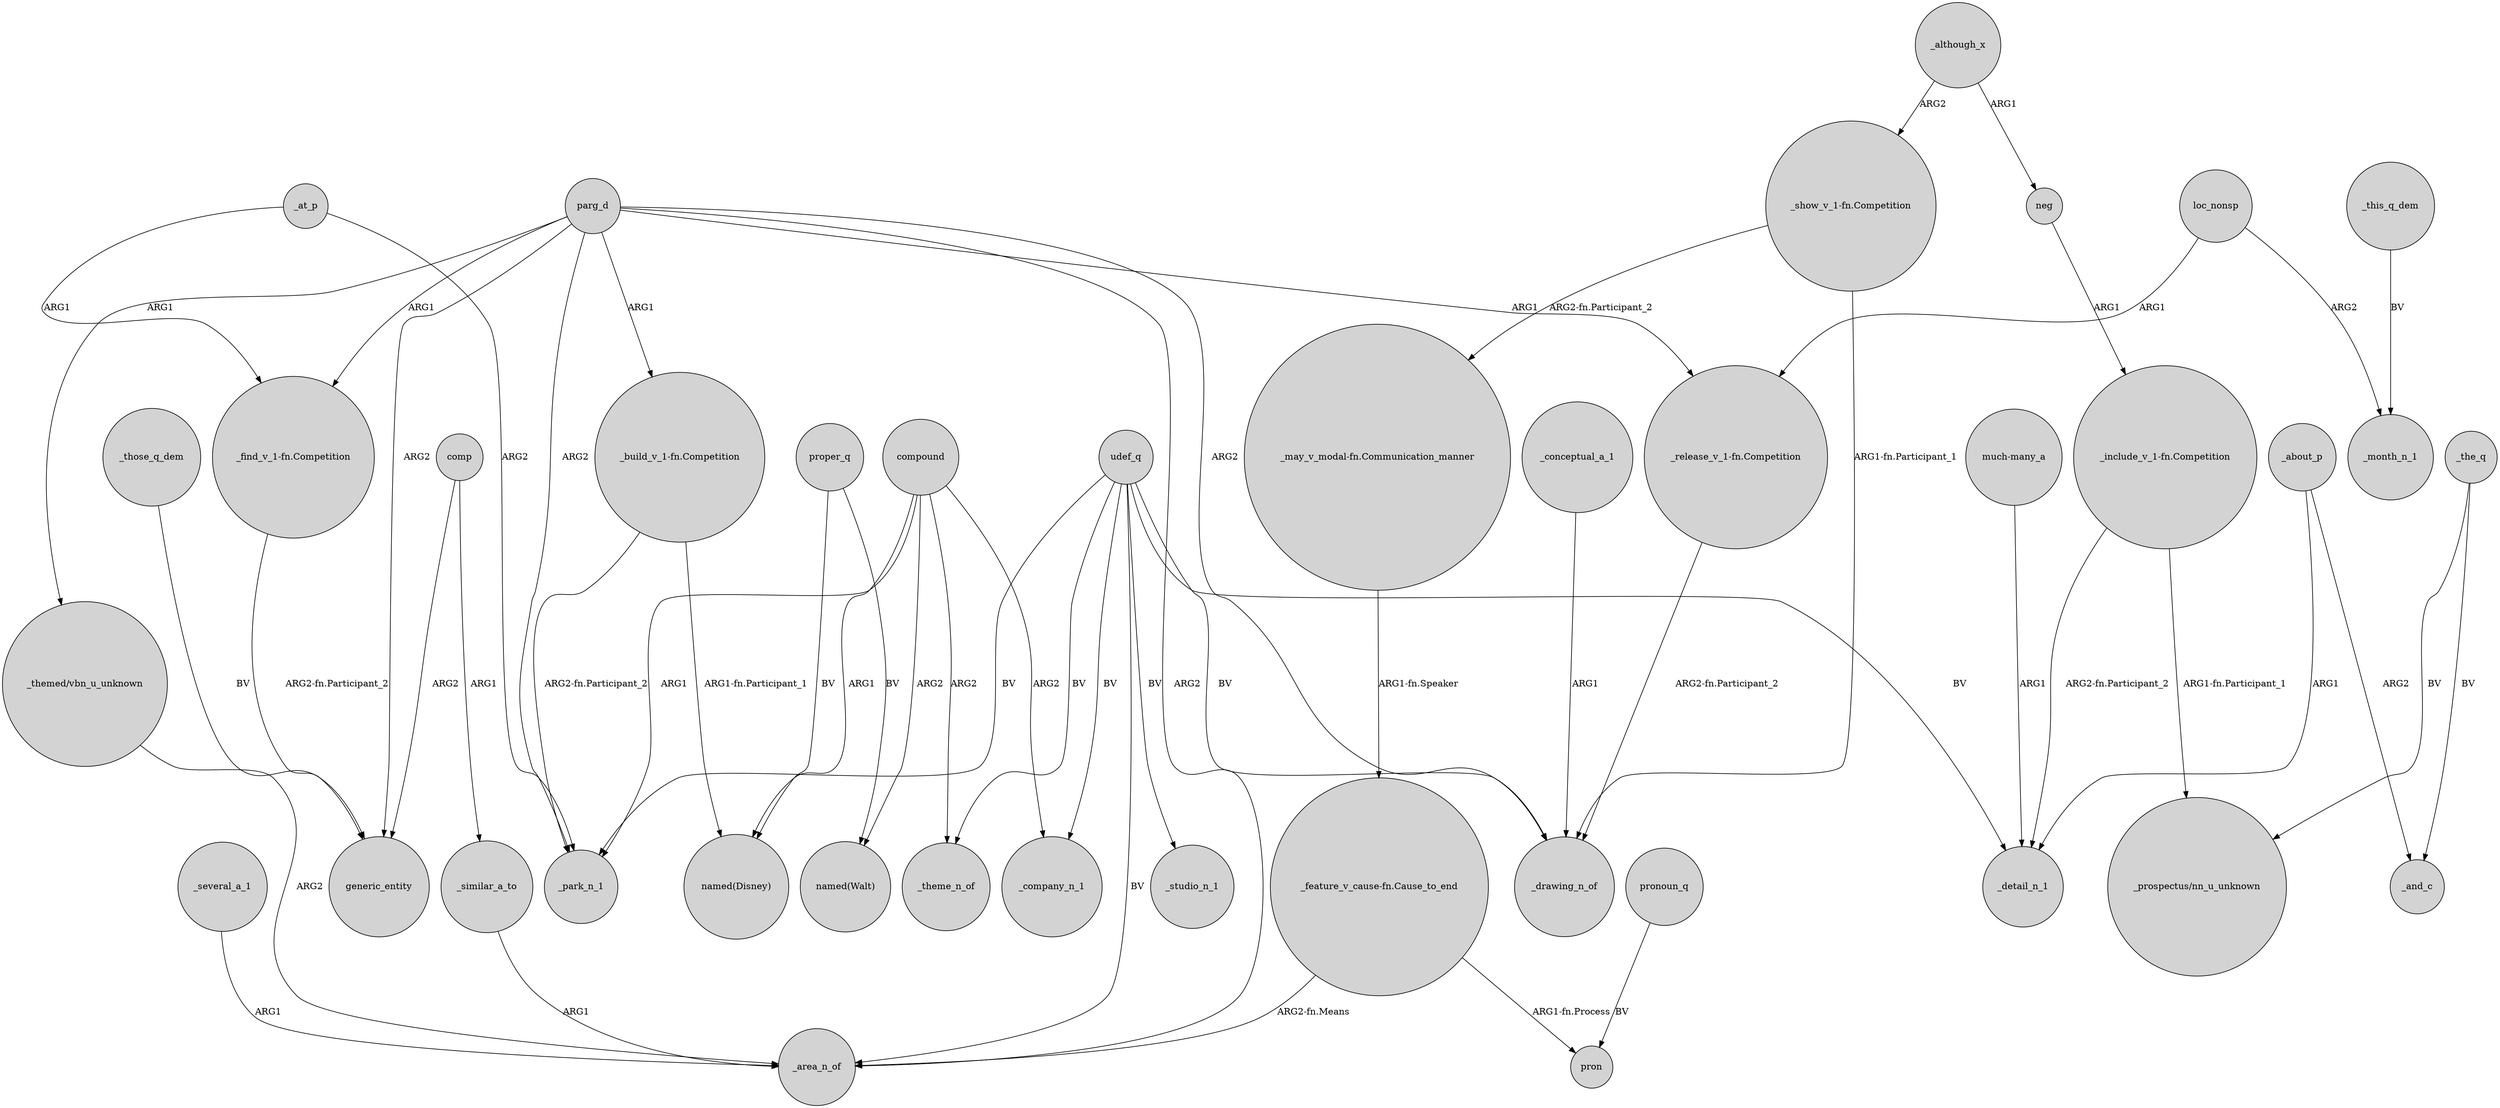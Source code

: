 digraph {
	node [shape=circle style=filled]
	_similar_a_to -> _area_n_of [label=ARG1]
	compound -> _park_n_1 [label=ARG1]
	"_show_v_1-fn.Competition" -> _drawing_n_of [label="ARG1-fn.Participant_1"]
	_those_q_dem -> generic_entity [label=BV]
	"_include_v_1-fn.Competition" -> _detail_n_1 [label="ARG2-fn.Participant_2"]
	parg_d -> "_themed/vbn_u_unknown" [label=ARG1]
	proper_q -> "named(Disney)" [label=BV]
	"_build_v_1-fn.Competition" -> "named(Disney)" [label="ARG1-fn.Participant_1"]
	_the_q -> _and_c [label=BV]
	parg_d -> _area_n_of [label=ARG2]
	compound -> _company_n_1 [label=ARG2]
	udef_q -> _company_n_1 [label=BV]
	"_feature_v_cause-fn.Cause_to_end" -> pron [label="ARG1-fn.Process"]
	"_may_v_modal-fn.Communication_manner" -> "_feature_v_cause-fn.Cause_to_end" [label="ARG1-fn.Speaker"]
	compound -> "named(Disney)" [label=ARG1]
	udef_q -> _area_n_of [label=BV]
	parg_d -> "_release_v_1-fn.Competition" [label=ARG1]
	parg_d -> "_find_v_1-fn.Competition" [label=ARG1]
	"_release_v_1-fn.Competition" -> _drawing_n_of [label="ARG2-fn.Participant_2"]
	udef_q -> _detail_n_1 [label=BV]
	_at_p -> "_find_v_1-fn.Competition" [label=ARG1]
	comp -> generic_entity [label=ARG2]
	_several_a_1 -> _area_n_of [label=ARG1]
	_about_p -> _and_c [label=ARG2]
	loc_nonsp -> _month_n_1 [label=ARG2]
	comp -> _similar_a_to [label=ARG1]
	pronoun_q -> pron [label=BV]
	udef_q -> _studio_n_1 [label=BV]
	neg -> "_include_v_1-fn.Competition" [label=ARG1]
	_at_p -> _park_n_1 [label=ARG2]
	parg_d -> _park_n_1 [label=ARG2]
	parg_d -> _drawing_n_of [label=ARG2]
	"_find_v_1-fn.Competition" -> generic_entity [label="ARG2-fn.Participant_2"]
	"_themed/vbn_u_unknown" -> _area_n_of [label=ARG2]
	udef_q -> _theme_n_of [label=BV]
	compound -> "named(Walt)" [label=ARG2]
	"_include_v_1-fn.Competition" -> "_prospectus/nn_u_unknown" [label="ARG1-fn.Participant_1"]
	compound -> _theme_n_of [label=ARG2]
	"_build_v_1-fn.Competition" -> _park_n_1 [label="ARG2-fn.Participant_2"]
	_this_q_dem -> _month_n_1 [label=BV]
	udef_q -> _park_n_1 [label=BV]
	udef_q -> _drawing_n_of [label=BV]
	parg_d -> "_build_v_1-fn.Competition" [label=ARG1]
	_conceptual_a_1 -> _drawing_n_of [label=ARG1]
	"much-many_a" -> _detail_n_1 [label=ARG1]
	_the_q -> "_prospectus/nn_u_unknown" [label=BV]
	_although_x -> "_show_v_1-fn.Competition" [label=ARG2]
	"_feature_v_cause-fn.Cause_to_end" -> _area_n_of [label="ARG2-fn.Means"]
	"_show_v_1-fn.Competition" -> "_may_v_modal-fn.Communication_manner" [label="ARG2-fn.Participant_2"]
	_although_x -> neg [label=ARG1]
	_about_p -> _detail_n_1 [label=ARG1]
	proper_q -> "named(Walt)" [label=BV]
	loc_nonsp -> "_release_v_1-fn.Competition" [label=ARG1]
	parg_d -> generic_entity [label=ARG2]
}
